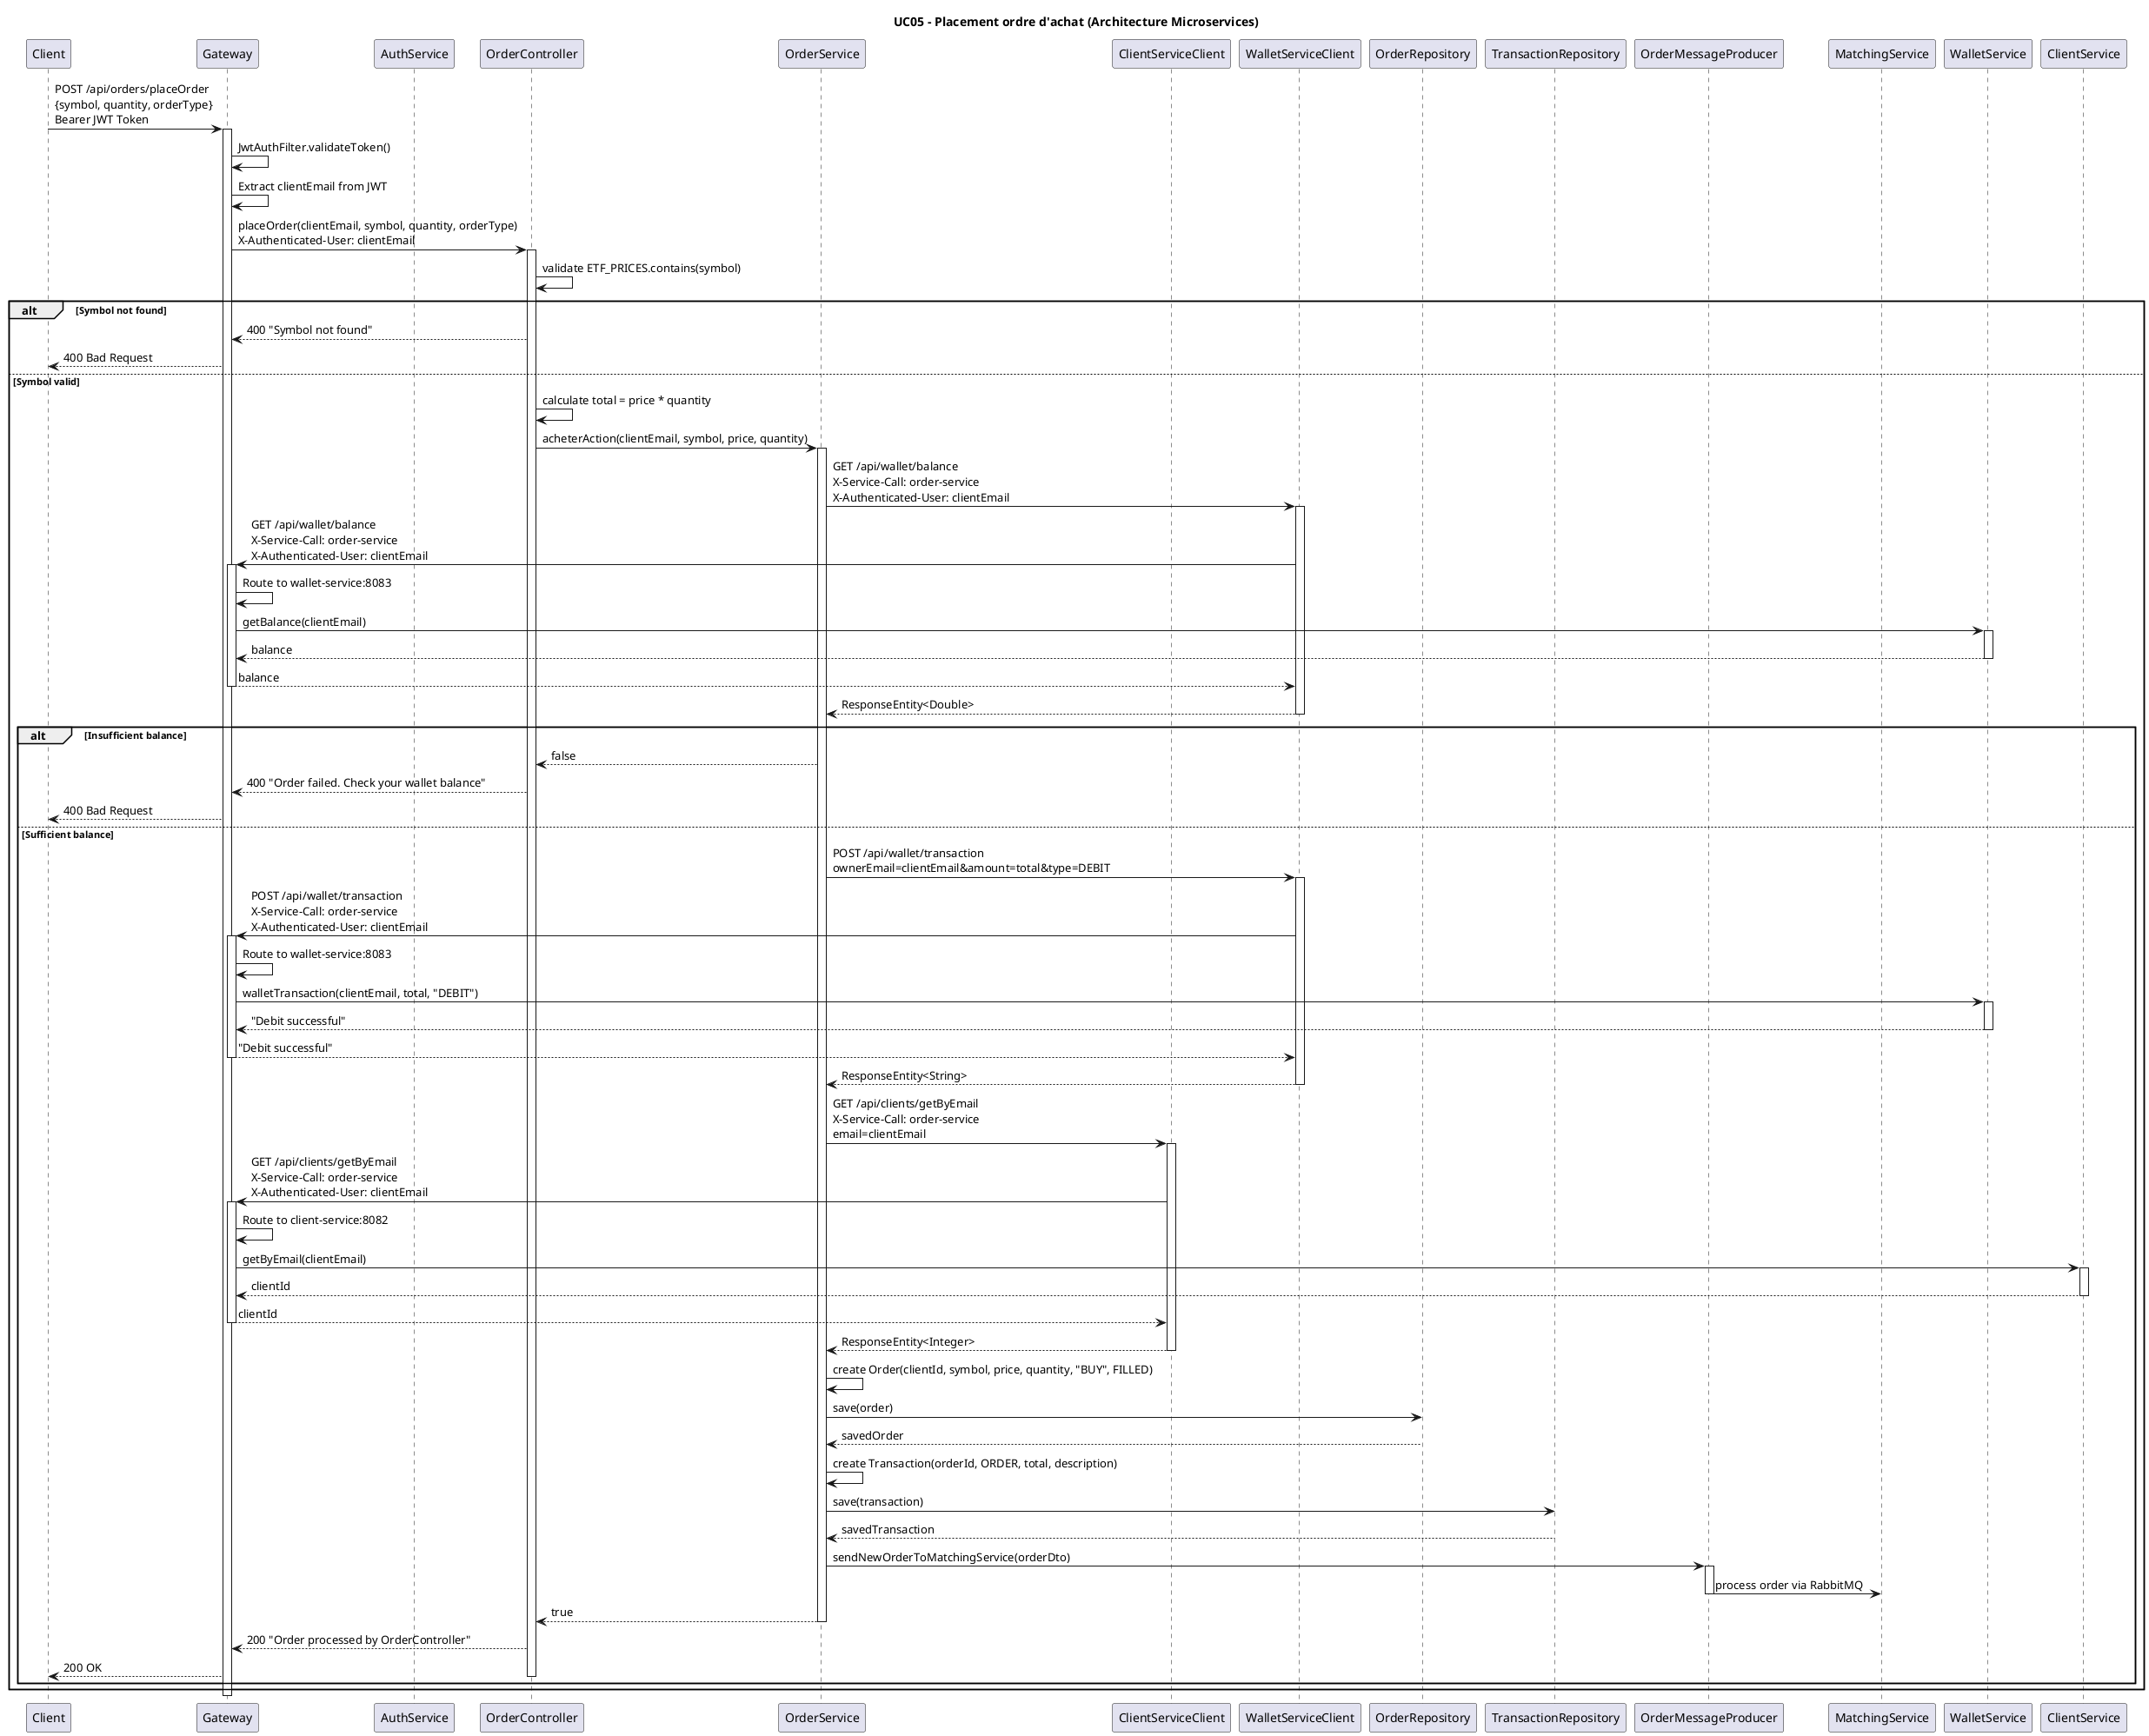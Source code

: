 @startuml rdcu_uc05_achat_action
title UC05 - Placement ordre d'achat (Architecture Microservices)

participant "Client" as Client
participant "Gateway" as Gateway
participant "AuthService" as Auth
participant "OrderController" as OrderController
participant "OrderService" as OrderService
participant "ClientServiceClient" as ClientClient
participant "WalletServiceClient" as WalletClient
participant "OrderRepository" as OrderRepo
participant "TransactionRepository" as TransactionRepo
participant "OrderMessageProducer" as RabbitMQ
participant "MatchingService" as MatchingService

Client -> Gateway : POST /api/orders/placeOrder\n{symbol, quantity, orderType}\nBearer JWT Token
activate Gateway

Gateway -> Gateway : JwtAuthFilter.validateToken()
Gateway -> Gateway : Extract clientEmail from JWT
Gateway -> OrderController : placeOrder(clientEmail, symbol, quantity, orderType)\nX-Authenticated-User: clientEmail
activate OrderController

OrderController -> OrderController : validate ETF_PRICES.contains(symbol)
alt Symbol not found
    OrderController --> Gateway : 400 "Symbol not found"
    Gateway --> Client : 400 Bad Request
else Symbol valid
    OrderController -> OrderController : calculate total = price * quantity
    OrderController -> OrderService : acheterAction(clientEmail, symbol, price, quantity)
    activate OrderService
    
    OrderService -> WalletClient : GET /api/wallet/balance\nX-Service-Call: order-service\nX-Authenticated-User: clientEmail
    activate WalletClient
    WalletClient -> Gateway : GET /api/wallet/balance\nX-Service-Call: order-service\nX-Authenticated-User: clientEmail
    activate Gateway
    Gateway -> Gateway : Route to wallet-service:8083
    Gateway -> WalletService : getBalance(clientEmail)
    activate WalletService
    WalletService --> Gateway : balance
    deactivate WalletService
    Gateway --> WalletClient : balance
    deactivate Gateway
    WalletClient --> OrderService : ResponseEntity<Double>
    deactivate WalletClient
    
    alt Insufficient balance
        OrderService --> OrderController : false
        OrderController --> Gateway : 400 "Order failed. Check your wallet balance"
        Gateway --> Client : 400 Bad Request
    else Sufficient balance
        OrderService -> WalletClient : POST /api/wallet/transaction\nownerEmail=clientEmail&amount=total&type=DEBIT
        activate WalletClient
        WalletClient -> Gateway : POST /api/wallet/transaction\nX-Service-Call: order-service\nX-Authenticated-User: clientEmail
        activate Gateway
        Gateway -> Gateway : Route to wallet-service:8083
        Gateway -> WalletService : walletTransaction(clientEmail, total, "DEBIT")
        activate WalletService
        WalletService --> Gateway : "Debit successful"
        deactivate WalletService
        Gateway --> WalletClient : "Debit successful"
        deactivate Gateway
        WalletClient --> OrderService : ResponseEntity<String>
        deactivate WalletClient
        
        OrderService -> ClientClient : GET /api/clients/getByEmail\nX-Service-Call: order-service\nemail=clientEmail
        activate ClientClient
        ClientClient -> Gateway : GET /api/clients/getByEmail\nX-Service-Call: order-service\nX-Authenticated-User: clientEmail
        activate Gateway
        Gateway -> Gateway : Route to client-service:8082
        Gateway -> ClientService : getByEmail(clientEmail)
        activate ClientService
        ClientService --> Gateway : clientId
        deactivate ClientService
        Gateway --> ClientClient : clientId
        deactivate Gateway
        ClientClient --> OrderService : ResponseEntity<Integer>
        deactivate ClientClient
        
        OrderService -> OrderService : create Order(clientId, symbol, price, quantity, "BUY", FILLED)
        OrderService -> OrderRepo : save(order)
        OrderRepo --> OrderService : savedOrder
        
        OrderService -> OrderService : create Transaction(orderId, ORDER, total, description)
        OrderService -> TransactionRepo : save(transaction)
        TransactionRepo --> OrderService : savedTransaction
        
        OrderService -> RabbitMQ : sendNewOrderToMatchingService(orderDto)
        activate RabbitMQ
        RabbitMQ -> MatchingService : process order via RabbitMQ
        deactivate RabbitMQ
        
        OrderService --> OrderController : true
        deactivate OrderService
        OrderController --> Gateway : 200 "Order processed by OrderController"
        Gateway --> Client : 200 OK
        deactivate OrderController
    end
end

deactivate Gateway
@enduml
